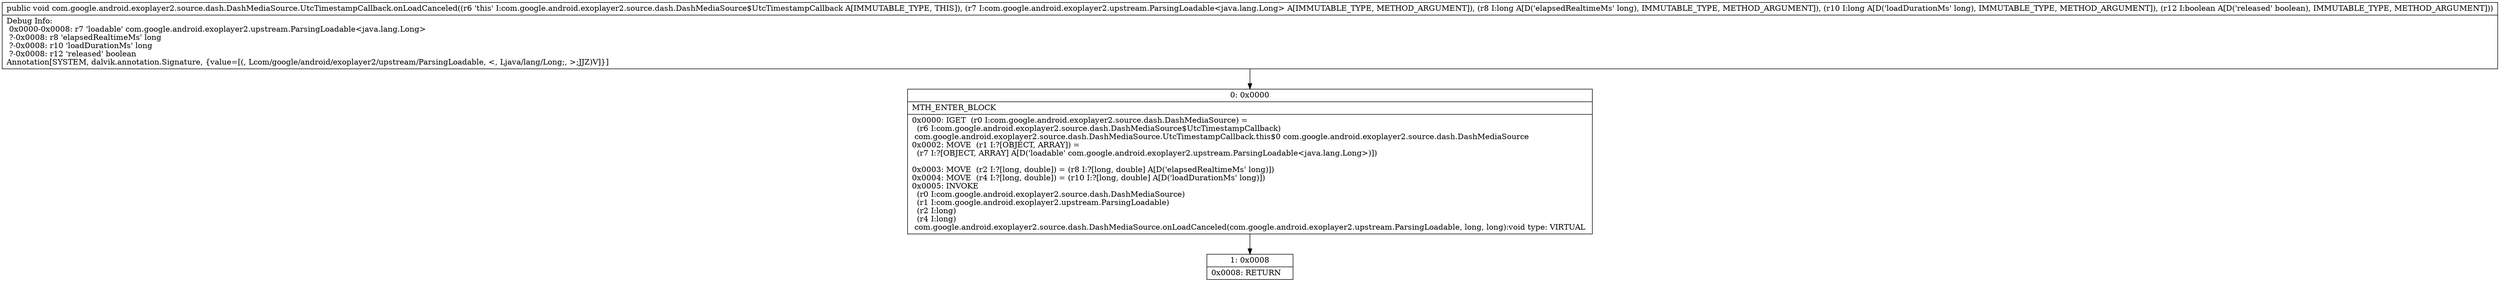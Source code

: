 digraph "CFG forcom.google.android.exoplayer2.source.dash.DashMediaSource.UtcTimestampCallback.onLoadCanceled(Lcom\/google\/android\/exoplayer2\/upstream\/ParsingLoadable;JJZ)V" {
Node_0 [shape=record,label="{0\:\ 0x0000|MTH_ENTER_BLOCK\l|0x0000: IGET  (r0 I:com.google.android.exoplayer2.source.dash.DashMediaSource) = \l  (r6 I:com.google.android.exoplayer2.source.dash.DashMediaSource$UtcTimestampCallback)\l com.google.android.exoplayer2.source.dash.DashMediaSource.UtcTimestampCallback.this$0 com.google.android.exoplayer2.source.dash.DashMediaSource \l0x0002: MOVE  (r1 I:?[OBJECT, ARRAY]) = \l  (r7 I:?[OBJECT, ARRAY] A[D('loadable' com.google.android.exoplayer2.upstream.ParsingLoadable\<java.lang.Long\>)])\l \l0x0003: MOVE  (r2 I:?[long, double]) = (r8 I:?[long, double] A[D('elapsedRealtimeMs' long)]) \l0x0004: MOVE  (r4 I:?[long, double]) = (r10 I:?[long, double] A[D('loadDurationMs' long)]) \l0x0005: INVOKE  \l  (r0 I:com.google.android.exoplayer2.source.dash.DashMediaSource)\l  (r1 I:com.google.android.exoplayer2.upstream.ParsingLoadable)\l  (r2 I:long)\l  (r4 I:long)\l com.google.android.exoplayer2.source.dash.DashMediaSource.onLoadCanceled(com.google.android.exoplayer2.upstream.ParsingLoadable, long, long):void type: VIRTUAL \l}"];
Node_1 [shape=record,label="{1\:\ 0x0008|0x0008: RETURN   \l}"];
MethodNode[shape=record,label="{public void com.google.android.exoplayer2.source.dash.DashMediaSource.UtcTimestampCallback.onLoadCanceled((r6 'this' I:com.google.android.exoplayer2.source.dash.DashMediaSource$UtcTimestampCallback A[IMMUTABLE_TYPE, THIS]), (r7 I:com.google.android.exoplayer2.upstream.ParsingLoadable\<java.lang.Long\> A[IMMUTABLE_TYPE, METHOD_ARGUMENT]), (r8 I:long A[D('elapsedRealtimeMs' long), IMMUTABLE_TYPE, METHOD_ARGUMENT]), (r10 I:long A[D('loadDurationMs' long), IMMUTABLE_TYPE, METHOD_ARGUMENT]), (r12 I:boolean A[D('released' boolean), IMMUTABLE_TYPE, METHOD_ARGUMENT]))  | Debug Info:\l  0x0000\-0x0008: r7 'loadable' com.google.android.exoplayer2.upstream.ParsingLoadable\<java.lang.Long\>\l  ?\-0x0008: r8 'elapsedRealtimeMs' long\l  ?\-0x0008: r10 'loadDurationMs' long\l  ?\-0x0008: r12 'released' boolean\lAnnotation[SYSTEM, dalvik.annotation.Signature, \{value=[(, Lcom\/google\/android\/exoplayer2\/upstream\/ParsingLoadable, \<, Ljava\/lang\/Long;, \>;JJZ)V]\}]\l}"];
MethodNode -> Node_0;
Node_0 -> Node_1;
}

